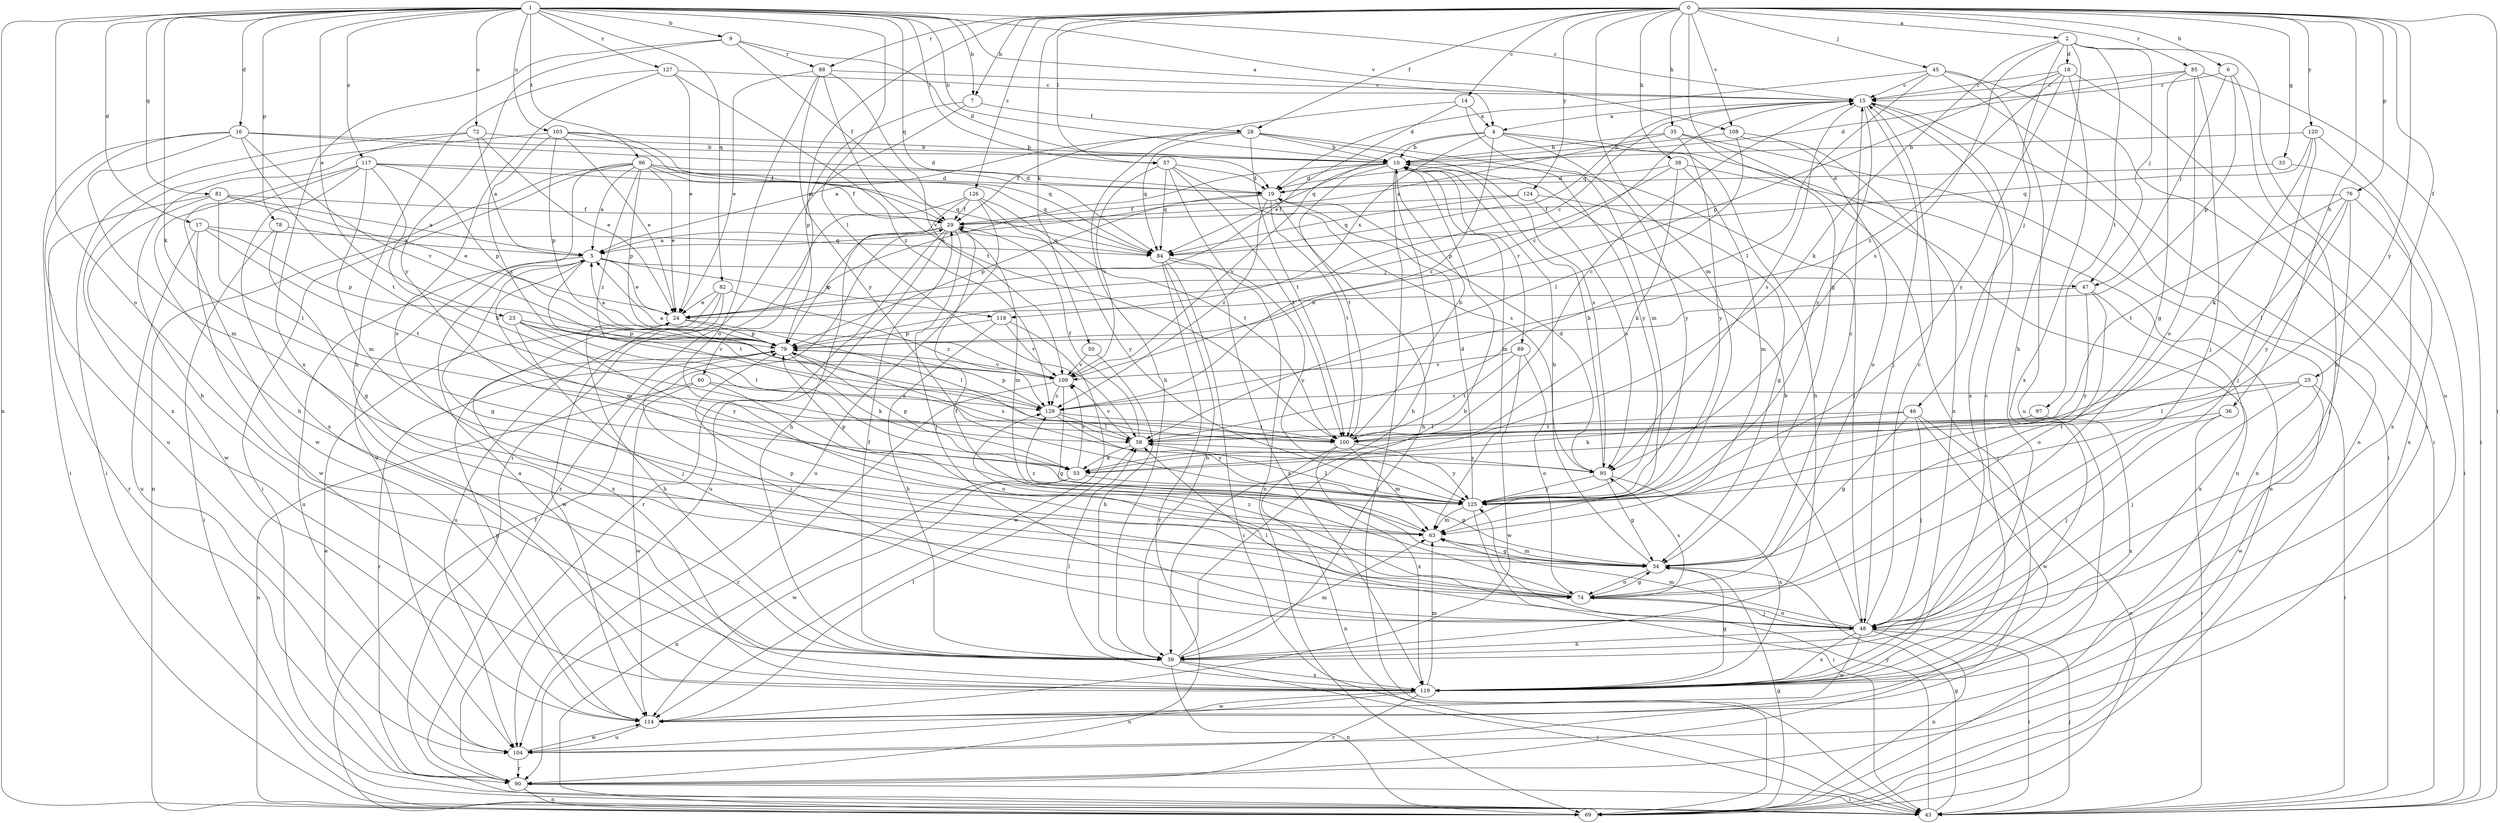 strict digraph  {
0;
1;
2;
4;
5;
6;
7;
9;
10;
14;
15;
16;
17;
18;
19;
23;
24;
25;
28;
29;
33;
34;
35;
36;
38;
39;
43;
45;
46;
47;
48;
50;
53;
57;
58;
60;
63;
69;
72;
74;
76;
78;
79;
81;
82;
84;
85;
88;
89;
90;
95;
96;
97;
100;
103;
104;
108;
109;
114;
117;
118;
119;
120;
124;
125;
126;
127;
129;
0 -> 2  [label=a];
0 -> 6  [label=b];
0 -> 7  [label=b];
0 -> 14  [label=c];
0 -> 25  [label=f];
0 -> 28  [label=f];
0 -> 33  [label=g];
0 -> 34  [label=g];
0 -> 35  [label=h];
0 -> 36  [label=h];
0 -> 38  [label=h];
0 -> 43  [label=i];
0 -> 45  [label=j];
0 -> 50  [label=k];
0 -> 57  [label=l];
0 -> 60  [label=m];
0 -> 63  [label=m];
0 -> 76  [label=p];
0 -> 85  [label=r];
0 -> 88  [label=r];
0 -> 108  [label=v];
0 -> 120  [label=y];
0 -> 124  [label=y];
0 -> 125  [label=y];
0 -> 126  [label=z];
1 -> 4  [label=a];
1 -> 7  [label=b];
1 -> 9  [label=b];
1 -> 10  [label=b];
1 -> 15  [label=c];
1 -> 16  [label=d];
1 -> 17  [label=d];
1 -> 23  [label=e];
1 -> 53  [label=k];
1 -> 57  [label=l];
1 -> 58  [label=l];
1 -> 69  [label=n];
1 -> 72  [label=o];
1 -> 74  [label=o];
1 -> 78  [label=p];
1 -> 81  [label=q];
1 -> 82  [label=q];
1 -> 84  [label=q];
1 -> 96  [label=t];
1 -> 103  [label=u];
1 -> 108  [label=v];
1 -> 117  [label=x];
1 -> 127  [label=z];
2 -> 18  [label=d];
2 -> 39  [label=h];
2 -> 46  [label=j];
2 -> 47  [label=j];
2 -> 53  [label=k];
2 -> 95  [label=s];
2 -> 97  [label=t];
2 -> 104  [label=u];
4 -> 10  [label=b];
4 -> 39  [label=h];
4 -> 69  [label=n];
4 -> 84  [label=q];
4 -> 118  [label=x];
4 -> 125  [label=y];
4 -> 129  [label=z];
5 -> 24  [label=e];
5 -> 34  [label=g];
5 -> 47  [label=j];
5 -> 63  [label=m];
5 -> 100  [label=t];
5 -> 104  [label=u];
5 -> 118  [label=x];
6 -> 15  [label=c];
6 -> 39  [label=h];
6 -> 47  [label=j];
6 -> 79  [label=p];
7 -> 28  [label=f];
7 -> 43  [label=i];
7 -> 79  [label=p];
9 -> 19  [label=d];
9 -> 29  [label=f];
9 -> 88  [label=r];
9 -> 119  [label=x];
9 -> 125  [label=y];
10 -> 19  [label=d];
10 -> 24  [label=e];
10 -> 39  [label=h];
10 -> 43  [label=i];
10 -> 48  [label=j];
10 -> 63  [label=m];
10 -> 89  [label=r];
10 -> 100  [label=t];
10 -> 109  [label=v];
14 -> 4  [label=a];
14 -> 24  [label=e];
14 -> 39  [label=h];
14 -> 63  [label=m];
15 -> 4  [label=a];
15 -> 43  [label=i];
15 -> 48  [label=j];
15 -> 84  [label=q];
15 -> 95  [label=s];
15 -> 119  [label=x];
15 -> 125  [label=y];
16 -> 10  [label=b];
16 -> 19  [label=d];
16 -> 43  [label=i];
16 -> 63  [label=m];
16 -> 100  [label=t];
16 -> 104  [label=u];
16 -> 109  [label=v];
17 -> 79  [label=p];
17 -> 84  [label=q];
17 -> 100  [label=t];
17 -> 104  [label=u];
17 -> 114  [label=w];
18 -> 15  [label=c];
18 -> 79  [label=p];
18 -> 90  [label=r];
18 -> 119  [label=x];
18 -> 125  [label=y];
18 -> 129  [label=z];
19 -> 29  [label=f];
19 -> 39  [label=h];
19 -> 79  [label=p];
19 -> 100  [label=t];
19 -> 129  [label=z];
23 -> 48  [label=j];
23 -> 79  [label=p];
23 -> 100  [label=t];
23 -> 109  [label=v];
23 -> 125  [label=y];
24 -> 15  [label=c];
24 -> 39  [label=h];
24 -> 58  [label=l];
24 -> 79  [label=p];
25 -> 43  [label=i];
25 -> 48  [label=j];
25 -> 58  [label=l];
25 -> 114  [label=w];
25 -> 129  [label=z];
28 -> 5  [label=a];
28 -> 10  [label=b];
28 -> 29  [label=f];
28 -> 84  [label=q];
28 -> 95  [label=s];
28 -> 100  [label=t];
28 -> 125  [label=y];
29 -> 5  [label=a];
29 -> 48  [label=j];
29 -> 63  [label=m];
29 -> 79  [label=p];
29 -> 84  [label=q];
29 -> 90  [label=r];
29 -> 104  [label=u];
33 -> 19  [label=d];
33 -> 119  [label=x];
34 -> 10  [label=b];
34 -> 15  [label=c];
34 -> 63  [label=m];
34 -> 74  [label=o];
35 -> 5  [label=a];
35 -> 10  [label=b];
35 -> 69  [label=n];
35 -> 90  [label=r];
35 -> 125  [label=y];
36 -> 43  [label=i];
36 -> 48  [label=j];
36 -> 100  [label=t];
38 -> 19  [label=d];
38 -> 53  [label=k];
38 -> 63  [label=m];
38 -> 69  [label=n];
38 -> 79  [label=p];
39 -> 10  [label=b];
39 -> 29  [label=f];
39 -> 43  [label=i];
39 -> 63  [label=m];
39 -> 69  [label=n];
39 -> 119  [label=x];
43 -> 34  [label=g];
43 -> 48  [label=j];
43 -> 125  [label=y];
45 -> 15  [label=c];
45 -> 19  [label=d];
45 -> 43  [label=i];
45 -> 58  [label=l];
45 -> 69  [label=n];
45 -> 104  [label=u];
46 -> 34  [label=g];
46 -> 48  [label=j];
46 -> 53  [label=k];
46 -> 69  [label=n];
46 -> 100  [label=t];
46 -> 114  [label=w];
47 -> 24  [label=e];
47 -> 74  [label=o];
47 -> 119  [label=x];
47 -> 125  [label=y];
48 -> 10  [label=b];
48 -> 15  [label=c];
48 -> 39  [label=h];
48 -> 43  [label=i];
48 -> 58  [label=l];
48 -> 63  [label=m];
48 -> 69  [label=n];
48 -> 74  [label=o];
48 -> 114  [label=w];
48 -> 119  [label=x];
50 -> 39  [label=h];
50 -> 109  [label=v];
53 -> 34  [label=g];
53 -> 69  [label=n];
53 -> 79  [label=p];
53 -> 109  [label=v];
53 -> 114  [label=w];
57 -> 19  [label=d];
57 -> 69  [label=n];
57 -> 84  [label=q];
57 -> 95  [label=s];
57 -> 100  [label=t];
57 -> 109  [label=v];
58 -> 29  [label=f];
58 -> 53  [label=k];
58 -> 95  [label=s];
58 -> 109  [label=v];
60 -> 69  [label=n];
60 -> 74  [label=o];
60 -> 114  [label=w];
60 -> 129  [label=z];
63 -> 34  [label=g];
63 -> 129  [label=z];
69 -> 29  [label=f];
69 -> 34  [label=g];
72 -> 5  [label=a];
72 -> 10  [label=b];
72 -> 24  [label=e];
72 -> 39  [label=h];
72 -> 43  [label=i];
74 -> 29  [label=f];
74 -> 34  [label=g];
74 -> 48  [label=j];
74 -> 79  [label=p];
74 -> 95  [label=s];
74 -> 129  [label=z];
76 -> 29  [label=f];
76 -> 48  [label=j];
76 -> 58  [label=l];
76 -> 100  [label=t];
76 -> 119  [label=x];
76 -> 125  [label=y];
78 -> 5  [label=a];
78 -> 34  [label=g];
78 -> 43  [label=i];
79 -> 5  [label=a];
79 -> 48  [label=j];
79 -> 53  [label=k];
79 -> 90  [label=r];
79 -> 95  [label=s];
79 -> 109  [label=v];
81 -> 5  [label=a];
81 -> 24  [label=e];
81 -> 29  [label=f];
81 -> 58  [label=l];
81 -> 90  [label=r];
81 -> 114  [label=w];
82 -> 24  [label=e];
82 -> 104  [label=u];
82 -> 114  [label=w];
82 -> 119  [label=x];
82 -> 129  [label=z];
84 -> 39  [label=h];
84 -> 43  [label=i];
84 -> 90  [label=r];
84 -> 119  [label=x];
84 -> 125  [label=y];
85 -> 15  [label=c];
85 -> 19  [label=d];
85 -> 34  [label=g];
85 -> 43  [label=i];
85 -> 48  [label=j];
85 -> 74  [label=o];
88 -> 15  [label=c];
88 -> 24  [label=e];
88 -> 74  [label=o];
88 -> 100  [label=t];
88 -> 109  [label=v];
88 -> 125  [label=y];
89 -> 74  [label=o];
89 -> 100  [label=t];
89 -> 109  [label=v];
89 -> 114  [label=w];
90 -> 24  [label=e];
90 -> 43  [label=i];
90 -> 69  [label=n];
95 -> 10  [label=b];
95 -> 19  [label=d];
95 -> 34  [label=g];
95 -> 119  [label=x];
95 -> 125  [label=y];
96 -> 5  [label=a];
96 -> 19  [label=d];
96 -> 24  [label=e];
96 -> 29  [label=f];
96 -> 43  [label=i];
96 -> 69  [label=n];
96 -> 79  [label=p];
96 -> 84  [label=q];
96 -> 104  [label=u];
96 -> 129  [label=z];
97 -> 58  [label=l];
97 -> 119  [label=x];
100 -> 10  [label=b];
100 -> 15  [label=c];
100 -> 63  [label=m];
100 -> 69  [label=n];
100 -> 119  [label=x];
100 -> 125  [label=y];
103 -> 10  [label=b];
103 -> 24  [label=e];
103 -> 29  [label=f];
103 -> 79  [label=p];
103 -> 84  [label=q];
103 -> 119  [label=x];
103 -> 129  [label=z];
104 -> 90  [label=r];
104 -> 114  [label=w];
108 -> 10  [label=b];
108 -> 58  [label=l];
108 -> 74  [label=o];
108 -> 119  [label=x];
109 -> 5  [label=a];
109 -> 15  [label=c];
109 -> 34  [label=g];
109 -> 90  [label=r];
109 -> 129  [label=z];
114 -> 58  [label=l];
114 -> 79  [label=p];
114 -> 104  [label=u];
117 -> 19  [label=d];
117 -> 39  [label=h];
117 -> 53  [label=k];
117 -> 63  [label=m];
117 -> 79  [label=p];
117 -> 84  [label=q];
117 -> 114  [label=w];
117 -> 119  [label=x];
118 -> 39  [label=h];
118 -> 79  [label=p];
118 -> 109  [label=v];
118 -> 114  [label=w];
119 -> 5  [label=a];
119 -> 15  [label=c];
119 -> 34  [label=g];
119 -> 58  [label=l];
119 -> 63  [label=m];
119 -> 90  [label=r];
119 -> 104  [label=u];
119 -> 114  [label=w];
120 -> 10  [label=b];
120 -> 43  [label=i];
120 -> 48  [label=j];
120 -> 53  [label=k];
120 -> 84  [label=q];
124 -> 29  [label=f];
124 -> 34  [label=g];
124 -> 84  [label=q];
124 -> 95  [label=s];
125 -> 19  [label=d];
125 -> 43  [label=i];
125 -> 58  [label=l];
125 -> 63  [label=m];
125 -> 79  [label=p];
126 -> 29  [label=f];
126 -> 39  [label=h];
126 -> 90  [label=r];
126 -> 100  [label=t];
126 -> 104  [label=u];
126 -> 125  [label=y];
127 -> 15  [label=c];
127 -> 24  [label=e];
127 -> 39  [label=h];
127 -> 74  [label=o];
127 -> 129  [label=z];
129 -> 58  [label=l];
129 -> 79  [label=p];
129 -> 100  [label=t];
129 -> 125  [label=y];
}
